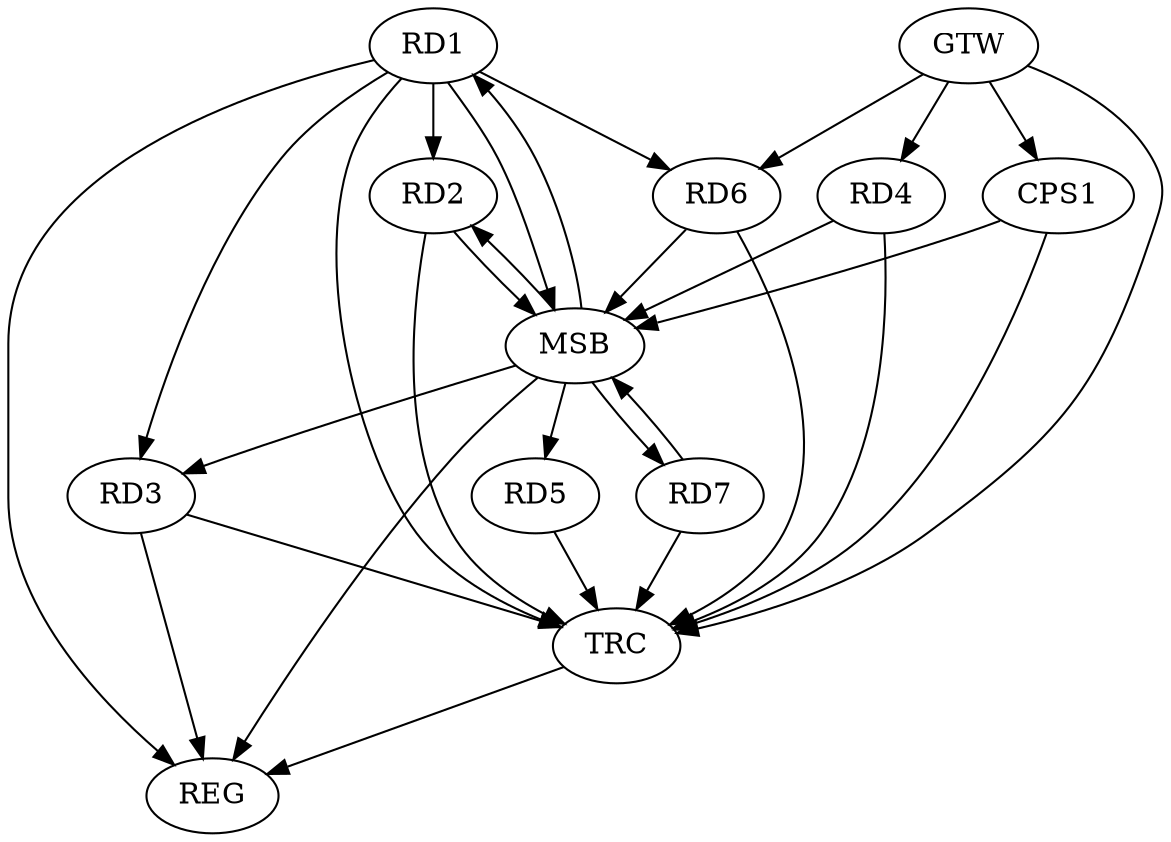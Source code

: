 strict digraph G {
  RD1 [ label="RD1" ];
  RD2 [ label="RD2" ];
  RD3 [ label="RD3" ];
  RD4 [ label="RD4" ];
  RD5 [ label="RD5" ];
  RD6 [ label="RD6" ];
  RD7 [ label="RD7" ];
  CPS1 [ label="CPS1" ];
  GTW [ label="GTW" ];
  REG [ label="REG" ];
  MSB [ label="MSB" ];
  TRC [ label="TRC" ];
  GTW -> RD4;
  GTW -> RD6;
  GTW -> CPS1;
  RD3 -> REG;
  RD1 -> MSB;
  MSB -> RD2;
  MSB -> REG;
  RD2 -> MSB;
  MSB -> RD3;
  RD4 -> MSB;
  MSB -> RD1;
  RD6 -> MSB;
  MSB -> RD5;
  RD7 -> MSB;
  CPS1 -> MSB;
  MSB -> RD7;
  RD1 -> TRC;
  RD2 -> TRC;
  RD3 -> TRC;
  RD4 -> TRC;
  RD5 -> TRC;
  RD6 -> TRC;
  RD7 -> TRC;
  CPS1 -> TRC;
  GTW -> TRC;
  TRC -> REG;
  RD1 -> REG;
  RD1 -> RD2;
  RD1 -> RD3;
  RD1 -> RD6;
}
